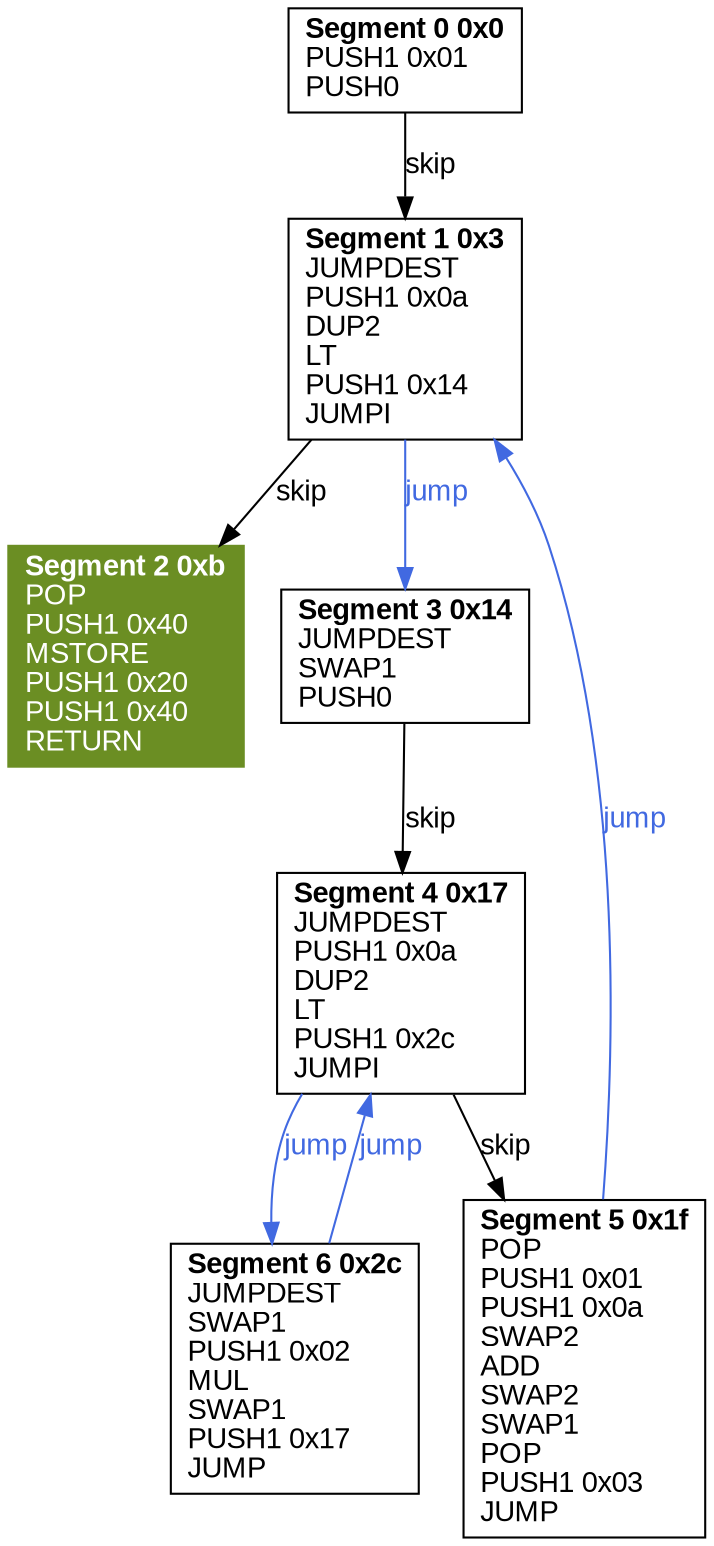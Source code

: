 digraph CFG {
 node [shape=box]
node[fontname=arial]
edge[fontname=arial]
ranking=TB
 sE [label=<
<B>Segment 0 0x0</B><BR ALIGN="CENTER"/>
PUSH1 0x01 <BR ALIGN="LEFT"/>
PUSH0 <BR ALIGN="LEFT"/>
>]
s0E [label=<
<B>Segment 1 0x3</B><BR ALIGN="CENTER"/>
JUMPDEST <BR ALIGN="LEFT"/>
PUSH1 0x0a <BR ALIGN="LEFT"/>
DUP2 <BR ALIGN="LEFT"/>
LT <BR ALIGN="LEFT"/>
PUSH1 0x14 <BR ALIGN="LEFT"/>
JUMPI <BR ALIGN="LEFT"/>
>]
s00E [style=filled,color=olivedrab,fontcolor=white,label=<
<B>Segment 2 0xb</B><BR ALIGN="CENTER"/>
POP <BR ALIGN="LEFT"/>
PUSH1 0x40 <BR ALIGN="LEFT"/>
MSTORE <BR ALIGN="LEFT"/>
PUSH1 0x20 <BR ALIGN="LEFT"/>
PUSH1 0x40 <BR ALIGN="LEFT"/>
RETURN <BR ALIGN="LEFT"/>
>]
s01E [label=<
<B>Segment 3 0x14</B><BR ALIGN="CENTER"/>
JUMPDEST <BR ALIGN="LEFT"/>
SWAP1 <BR ALIGN="LEFT"/>
PUSH0 <BR ALIGN="LEFT"/>
>]
s010E [label=<
<B>Segment 4 0x17</B><BR ALIGN="CENTER"/>
JUMPDEST <BR ALIGN="LEFT"/>
PUSH1 0x0a <BR ALIGN="LEFT"/>
DUP2 <BR ALIGN="LEFT"/>
LT <BR ALIGN="LEFT"/>
PUSH1 0x2c <BR ALIGN="LEFT"/>
JUMPI <BR ALIGN="LEFT"/>
>]
s0100E [label=<
<B>Segment 5 0x1f</B><BR ALIGN="CENTER"/>
POP <BR ALIGN="LEFT"/>
PUSH1 0x01 <BR ALIGN="LEFT"/>
PUSH1 0x0a <BR ALIGN="LEFT"/>
SWAP2 <BR ALIGN="LEFT"/>
ADD <BR ALIGN="LEFT"/>
SWAP2 <BR ALIGN="LEFT"/>
SWAP1 <BR ALIGN="LEFT"/>
POP <BR ALIGN="LEFT"/>
PUSH1 0x03 <BR ALIGN="LEFT"/>
JUMP <BR ALIGN="LEFT"/>
>]
s0101E [label=<
<B>Segment 6 0x2c</B><BR ALIGN="CENTER"/>
JUMPDEST <BR ALIGN="LEFT"/>
SWAP1 <BR ALIGN="LEFT"/>
PUSH1 0x02 <BR ALIGN="LEFT"/>
MUL <BR ALIGN="LEFT"/>
SWAP1 <BR ALIGN="LEFT"/>
PUSH1 0x17 <BR ALIGN="LEFT"/>
JUMP <BR ALIGN="LEFT"/>
>]
sE -> s0E [color=black,label=<<FONT color="black">skip</FONT>>]
s0E -> s00E [color=black,label=<<FONT color="black">skip</FONT>>]
s0E -> s01E [color=royalblue,label=<<FONT color="royalblue">jump</FONT>>]
s01E -> s010E [color=black,label=<<FONT color="black">skip</FONT>>]
s010E -> s0100E [color=black,label=<<FONT color="black">skip</FONT>>]
s010E -> s0101E [color=royalblue,label=<<FONT color="royalblue">jump</FONT>>]
s0100E -> s0E [color=royalblue,label=<<FONT color="royalblue">jump</FONT>>]
s0101E -> s010E [color=royalblue,label=<<FONT color="royalblue">jump</FONT>>]
}

